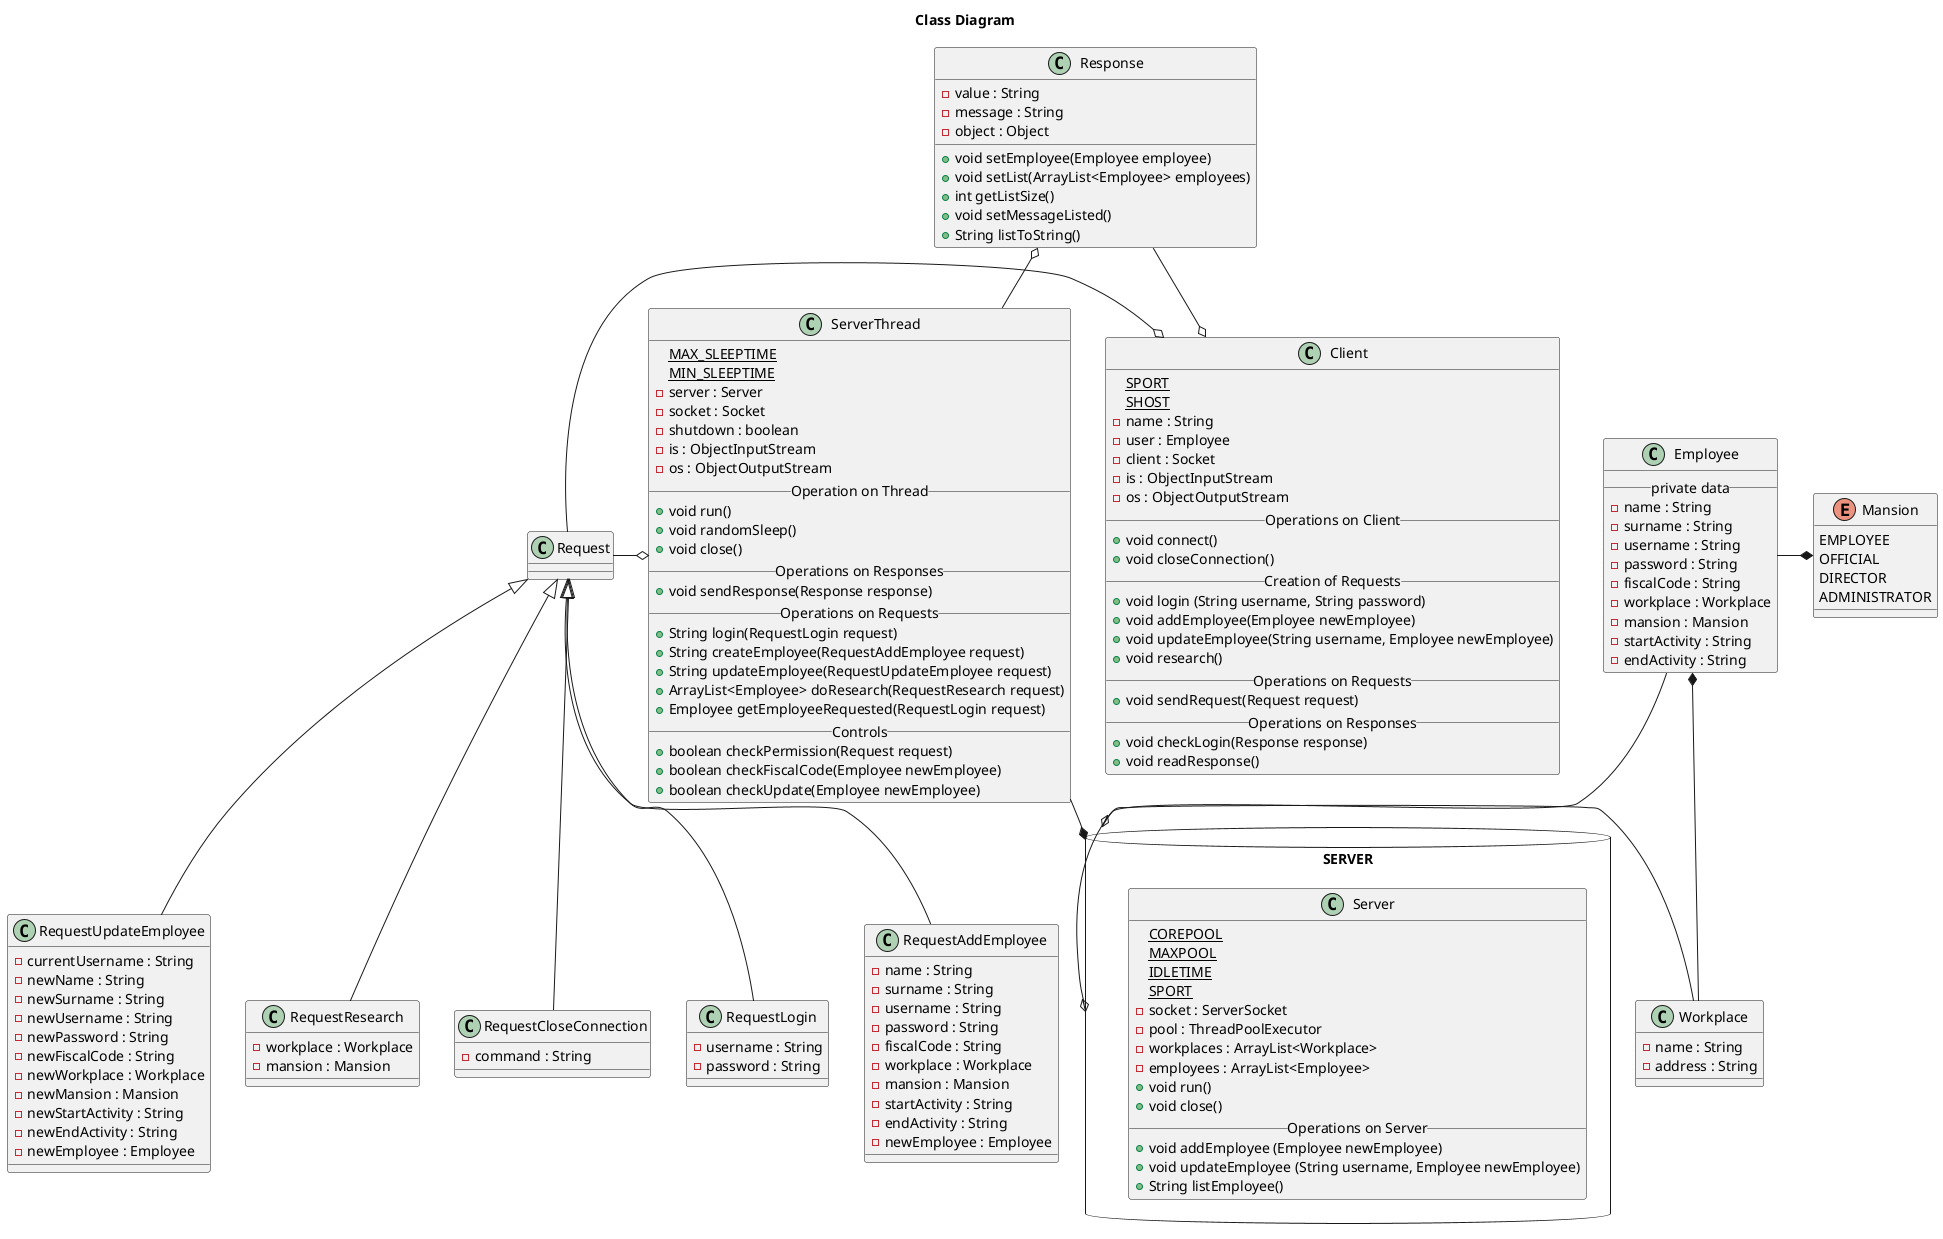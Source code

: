 @startuml
title Class Diagram

top to bottom direction

package SERVER <<Database>> {
  class Server{
    {static} COREPOOL
    {static} MAXPOOL
    {static} IDLETIME
    {static} SPORT
    -socket : ServerSocket
    -pool : ThreadPoolExecutor
    -workplaces : ArrayList<Workplace>
    -employees : ArrayList<Employee>
    +void run()
    +void close()
    __ Operations on Server __
    +void addEmployee (Employee newEmployee)
    +void updateEmployee (String username, Employee newEmployee)
    +String listEmployee()
  }
}

class ServerThread{
    {static} MAX_SLEEPTIME
    {static} MIN_SLEEPTIME
    -server : Server
    -socket : Socket
    -shutdown : boolean
    -is : ObjectInputStream
    -os : ObjectOutputStream
    __ Operation on Thread __
    +void run()
    +void randomSleep()
    +void close()
    __ Operations on Responses __
    +void sendResponse(Response response)
    __ Operations on Requests __
    +String login(RequestLogin request)
    +String createEmployee(RequestAddEmployee request)
    +String updateEmployee(RequestUpdateEmployee request)
    +ArrayList<Employee> doResearch(RequestResearch request)
    +Employee getEmployeeRequested(RequestLogin request)
    __ Controls __
    +boolean checkPermission(Request request)
    +boolean checkFiscalCode(Employee newEmployee)
    +boolean checkUpdate(Employee newEmployee)
}

SERVER *-up- ServerThread

class Client{
    {static} SPORT
    {static} SHOST
    -name : String
    -user : Employee
    -client : Socket
    -is : ObjectInputStream
    -os : ObjectOutputStream
    __ Operations on Client __
    +void connect()
    +void closeConnection()
    __ Creation of Requests __
    +void login (String username, String password)
    +void addEmployee(Employee newEmployee)
    +void updateEmployee(String username, Employee newEmployee)
    +void research()
    __ Operations on Requests __
    +void sendRequest(Request request)
    __ Operations on Responses __
    +void checkLogin(Response response)
    +void readResponse()
}

class Workplace{
    -name : String
    -address : String
}

class Employee {
    __ private data __
    -name : String
    -surname : String
    -username : String
    -password : String
    -fiscalCode : String
    -workplace : Workplace
    -mansion : Mansion
    -startActivity : String
    -endActivity : String
}

Employee -o SERVER
Workplace -o SERVER

Enum Mansion {
    EMPLOYEE
    OFFICIAL
    DIRECTOR
    ADMINISTRATOR
}

class Request {
}

Request -o ServerThread
Request -right-o Client

class RequestLogin{
    -username : String
    -password : String
}

class RequestAddEmployee {
    -name : String
    -surname : String
    -username : String
    -password : String
    -fiscalCode : String
    -workplace : Workplace
    -mansion : Mansion
    -startActivity : String
    -endActivity : String
    -newEmployee : Employee
}

class RequestUpdateEmployee{
    -currentUsername : String
    -newName : String
    -newSurname : String
    -newUsername : String
    -newPassword : String
    -newFiscalCode : String
    -newWorkplace : Workplace
    -newMansion : Mansion
    -newStartActivity : String
    -newEndActivity : String
    -newEmployee : Employee
}

class RequestResearch{
    -workplace : Workplace
    -mansion : Mansion
}

class RequestCloseConnection{
    -command : String
}

class Response{
    -value : String
    -message : String
    -object : Object
    +void setEmployee(Employee employee)
    +void setList(ArrayList<Employee> employees)
    +int getListSize()
    +void setMessageListed()
    +String listToString()
}

Response o-- ServerThread
Response -down-o Client

RequestLogin -up-|> Request
RequestAddEmployee -up-|> Request
RequestUpdateEmployee -up-|> Request
RequestResearch -up-|> Request
RequestCloseConnection -up-|> Request

Employee -right-* Mansion
Employee *-down- Workplace


@enduml